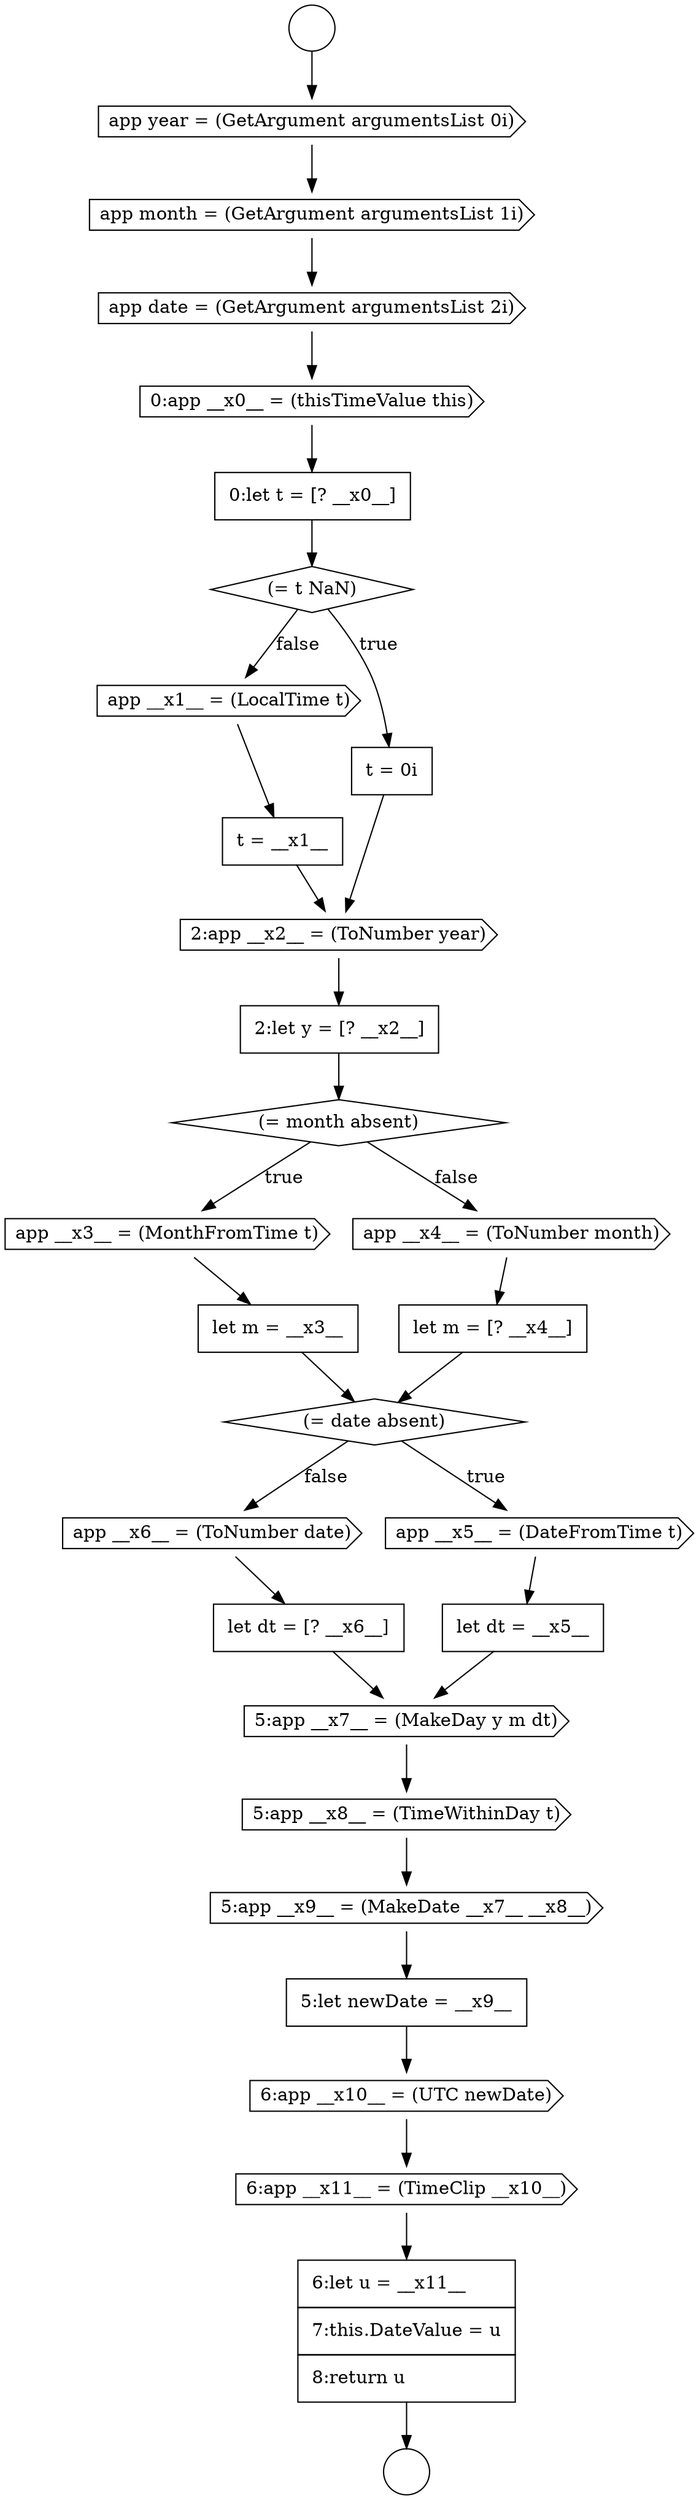 digraph {
  node13142 [shape=cds, label=<<font color="black">5:app __x9__ = (MakeDate __x7__ __x8__)</font>> color="black" fillcolor="white" style=filled]
  node13120 [shape=cds, label=<<font color="black">app month = (GetArgument argumentsList 1i)</font>> color="black" fillcolor="white" style=filled]
  node13127 [shape=none, margin=0, label=<<font color="black">
    <table border="0" cellborder="1" cellspacing="0" cellpadding="10">
      <tr><td align="left">t = __x1__</td></tr>
    </table>
  </font>> color="black" fillcolor="white" style=filled]
  node13138 [shape=cds, label=<<font color="black">app __x6__ = (ToNumber date)</font>> color="black" fillcolor="white" style=filled]
  node13141 [shape=cds, label=<<font color="black">5:app __x8__ = (TimeWithinDay t)</font>> color="black" fillcolor="white" style=filled]
  node13137 [shape=none, margin=0, label=<<font color="black">
    <table border="0" cellborder="1" cellspacing="0" cellpadding="10">
      <tr><td align="left">let dt = __x5__</td></tr>
    </table>
  </font>> color="black" fillcolor="white" style=filled]
  node13140 [shape=cds, label=<<font color="black">5:app __x7__ = (MakeDay y m dt)</font>> color="black" fillcolor="white" style=filled]
  node13119 [shape=cds, label=<<font color="black">app year = (GetArgument argumentsList 0i)</font>> color="black" fillcolor="white" style=filled]
  node13146 [shape=none, margin=0, label=<<font color="black">
    <table border="0" cellborder="1" cellspacing="0" cellpadding="10">
      <tr><td align="left">6:let u = __x11__</td></tr>
      <tr><td align="left">7:this.DateValue = u</td></tr>
      <tr><td align="left">8:return u</td></tr>
    </table>
  </font>> color="black" fillcolor="white" style=filled]
  node13143 [shape=none, margin=0, label=<<font color="black">
    <table border="0" cellborder="1" cellspacing="0" cellpadding="10">
      <tr><td align="left">5:let newDate = __x9__</td></tr>
    </table>
  </font>> color="black" fillcolor="white" style=filled]
  node13139 [shape=none, margin=0, label=<<font color="black">
    <table border="0" cellborder="1" cellspacing="0" cellpadding="10">
      <tr><td align="left">let dt = [? __x6__]</td></tr>
    </table>
  </font>> color="black" fillcolor="white" style=filled]
  node13130 [shape=diamond, label=<<font color="black">(= month absent)</font>> color="black" fillcolor="white" style=filled]
  node13145 [shape=cds, label=<<font color="black">6:app __x11__ = (TimeClip __x10__)</font>> color="black" fillcolor="white" style=filled]
  node13123 [shape=none, margin=0, label=<<font color="black">
    <table border="0" cellborder="1" cellspacing="0" cellpadding="10">
      <tr><td align="left">0:let t = [? __x0__]</td></tr>
    </table>
  </font>> color="black" fillcolor="white" style=filled]
  node13134 [shape=none, margin=0, label=<<font color="black">
    <table border="0" cellborder="1" cellspacing="0" cellpadding="10">
      <tr><td align="left">let m = [? __x4__]</td></tr>
    </table>
  </font>> color="black" fillcolor="white" style=filled]
  node13126 [shape=cds, label=<<font color="black">app __x1__ = (LocalTime t)</font>> color="black" fillcolor="white" style=filled]
  node13131 [shape=cds, label=<<font color="black">app __x3__ = (MonthFromTime t)</font>> color="black" fillcolor="white" style=filled]
  node13122 [shape=cds, label=<<font color="black">0:app __x0__ = (thisTimeValue this)</font>> color="black" fillcolor="white" style=filled]
  node13135 [shape=diamond, label=<<font color="black">(= date absent)</font>> color="black" fillcolor="white" style=filled]
  node13125 [shape=none, margin=0, label=<<font color="black">
    <table border="0" cellborder="1" cellspacing="0" cellpadding="10">
      <tr><td align="left">t = 0i</td></tr>
    </table>
  </font>> color="black" fillcolor="white" style=filled]
  node13132 [shape=none, margin=0, label=<<font color="black">
    <table border="0" cellborder="1" cellspacing="0" cellpadding="10">
      <tr><td align="left">let m = __x3__</td></tr>
    </table>
  </font>> color="black" fillcolor="white" style=filled]
  node13144 [shape=cds, label=<<font color="black">6:app __x10__ = (UTC newDate)</font>> color="black" fillcolor="white" style=filled]
  node13117 [shape=circle label=" " color="black" fillcolor="white" style=filled]
  node13121 [shape=cds, label=<<font color="black">app date = (GetArgument argumentsList 2i)</font>> color="black" fillcolor="white" style=filled]
  node13136 [shape=cds, label=<<font color="black">app __x5__ = (DateFromTime t)</font>> color="black" fillcolor="white" style=filled]
  node13129 [shape=none, margin=0, label=<<font color="black">
    <table border="0" cellborder="1" cellspacing="0" cellpadding="10">
      <tr><td align="left">2:let y = [? __x2__]</td></tr>
    </table>
  </font>> color="black" fillcolor="white" style=filled]
  node13128 [shape=cds, label=<<font color="black">2:app __x2__ = (ToNumber year)</font>> color="black" fillcolor="white" style=filled]
  node13124 [shape=diamond, label=<<font color="black">(= t NaN)</font>> color="black" fillcolor="white" style=filled]
  node13118 [shape=circle label=" " color="black" fillcolor="white" style=filled]
  node13133 [shape=cds, label=<<font color="black">app __x4__ = (ToNumber month)</font>> color="black" fillcolor="white" style=filled]
  node13145 -> node13146 [ color="black"]
  node13123 -> node13124 [ color="black"]
  node13122 -> node13123 [ color="black"]
  node13143 -> node13144 [ color="black"]
  node13140 -> node13141 [ color="black"]
  node13135 -> node13136 [label=<<font color="black">true</font>> color="black"]
  node13135 -> node13138 [label=<<font color="black">false</font>> color="black"]
  node13126 -> node13127 [ color="black"]
  node13132 -> node13135 [ color="black"]
  node13124 -> node13125 [label=<<font color="black">true</font>> color="black"]
  node13124 -> node13126 [label=<<font color="black">false</font>> color="black"]
  node13137 -> node13140 [ color="black"]
  node13128 -> node13129 [ color="black"]
  node13119 -> node13120 [ color="black"]
  node13131 -> node13132 [ color="black"]
  node13121 -> node13122 [ color="black"]
  node13136 -> node13137 [ color="black"]
  node13120 -> node13121 [ color="black"]
  node13146 -> node13118 [ color="black"]
  node13141 -> node13142 [ color="black"]
  node13134 -> node13135 [ color="black"]
  node13129 -> node13130 [ color="black"]
  node13142 -> node13143 [ color="black"]
  node13133 -> node13134 [ color="black"]
  node13127 -> node13128 [ color="black"]
  node13125 -> node13128 [ color="black"]
  node13139 -> node13140 [ color="black"]
  node13130 -> node13131 [label=<<font color="black">true</font>> color="black"]
  node13130 -> node13133 [label=<<font color="black">false</font>> color="black"]
  node13117 -> node13119 [ color="black"]
  node13144 -> node13145 [ color="black"]
  node13138 -> node13139 [ color="black"]
}
